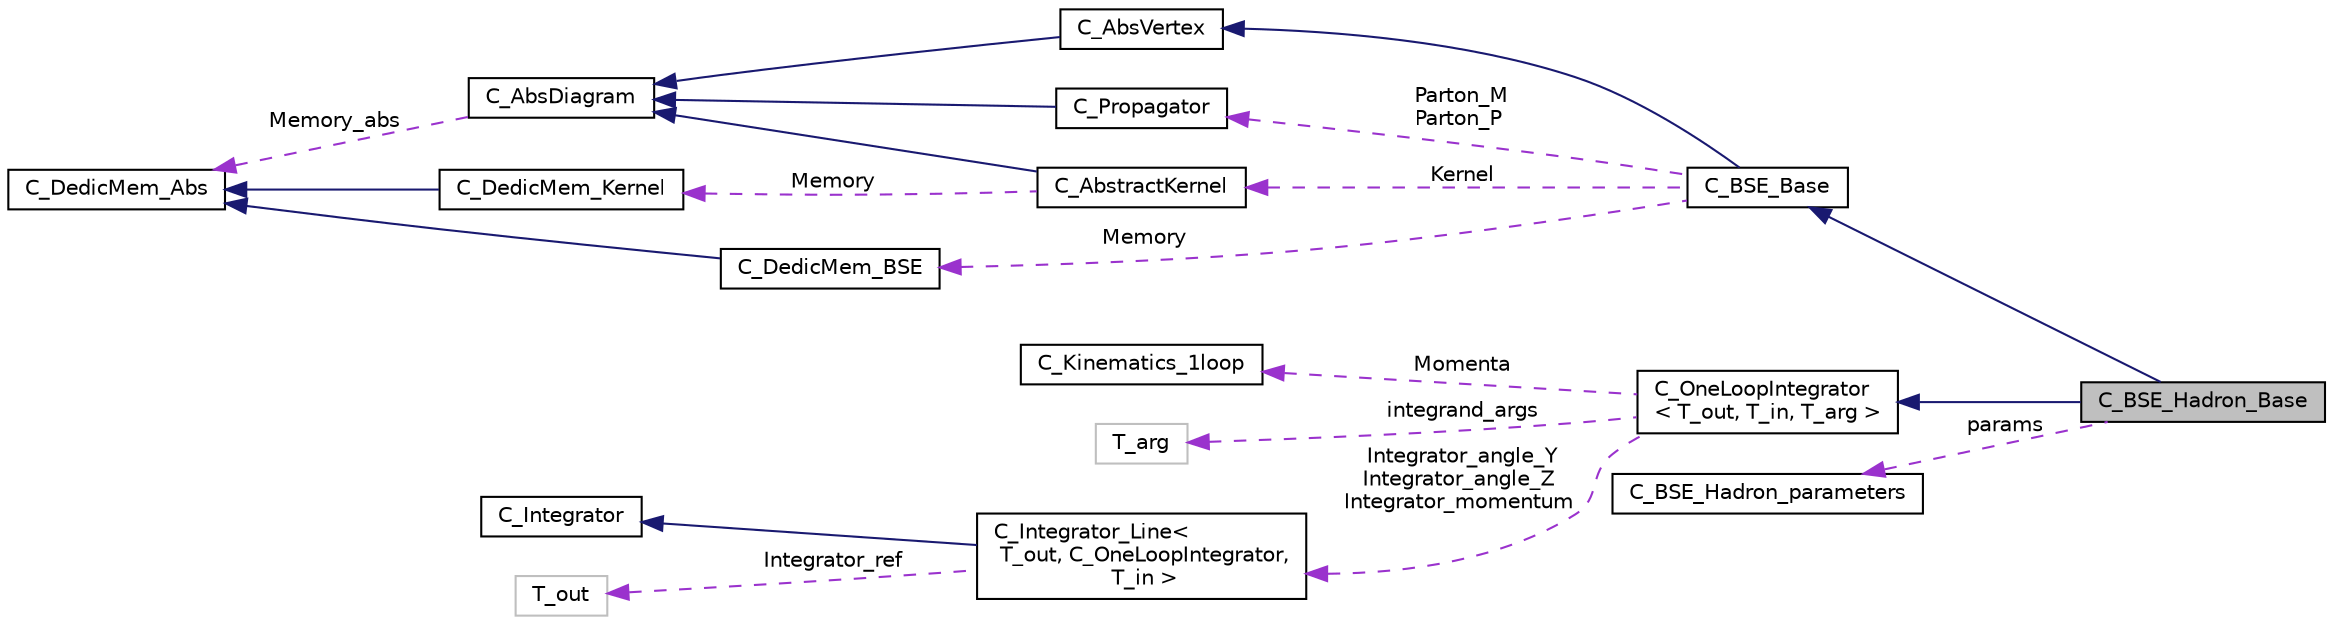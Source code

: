 digraph "C_BSE_Hadron_Base"
{
  edge [fontname="Helvetica",fontsize="10",labelfontname="Helvetica",labelfontsize="10"];
  node [fontname="Helvetica",fontsize="10",shape=record];
  rankdir="LR";
  Node1 [label="C_BSE_Hadron_Base",height=0.2,width=0.4,color="black", fillcolor="grey75", style="filled" fontcolor="black"];
  Node2 -> Node1 [dir="back",color="midnightblue",fontsize="10",style="solid"];
  Node2 [label="C_BSE_Base",height=0.2,width=0.4,color="black", fillcolor="white", style="filled",URL="$class_c___b_s_e___base.html"];
  Node3 -> Node2 [dir="back",color="midnightblue",fontsize="10",style="solid"];
  Node3 [label="C_AbsVertex",height=0.2,width=0.4,color="black", fillcolor="white", style="filled",URL="$class_c___abs_vertex.html"];
  Node4 -> Node3 [dir="back",color="midnightblue",fontsize="10",style="solid"];
  Node4 [label="C_AbsDiagram",height=0.2,width=0.4,color="black", fillcolor="white", style="filled",URL="$class_c___abs_diagram.html"];
  Node5 -> Node4 [dir="back",color="darkorchid3",fontsize="10",style="dashed",label=" Memory_abs" ];
  Node5 [label="C_DedicMem_Abs",height=0.2,width=0.4,color="black", fillcolor="white", style="filled",URL="$class_c___dedic_mem___abs.html"];
  Node6 -> Node2 [dir="back",color="darkorchid3",fontsize="10",style="dashed",label=" Parton_M\nParton_P" ];
  Node6 [label="C_Propagator",height=0.2,width=0.4,color="black", fillcolor="white", style="filled",URL="$class_c___propagator.html"];
  Node4 -> Node6 [dir="back",color="midnightblue",fontsize="10",style="solid"];
  Node7 -> Node2 [dir="back",color="darkorchid3",fontsize="10",style="dashed",label=" Kernel" ];
  Node7 [label="C_AbstractKernel",height=0.2,width=0.4,color="black", fillcolor="white", style="filled",URL="$class_c___abstract_kernel.html"];
  Node4 -> Node7 [dir="back",color="midnightblue",fontsize="10",style="solid"];
  Node8 -> Node7 [dir="back",color="darkorchid3",fontsize="10",style="dashed",label=" Memory" ];
  Node8 [label="C_DedicMem_Kernel",height=0.2,width=0.4,color="black", fillcolor="white", style="filled",URL="$class_c___dedic_mem___kernel.html"];
  Node5 -> Node8 [dir="back",color="midnightblue",fontsize="10",style="solid"];
  Node9 -> Node2 [dir="back",color="darkorchid3",fontsize="10",style="dashed",label=" Memory" ];
  Node9 [label="C_DedicMem_BSE",height=0.2,width=0.4,color="black", fillcolor="white", style="filled",URL="$class_c___dedic_mem___b_s_e.html"];
  Node5 -> Node9 [dir="back",color="midnightblue",fontsize="10",style="solid"];
  Node10 -> Node1 [dir="back",color="midnightblue",fontsize="10",style="solid"];
  Node10 [label="C_OneLoopIntegrator\l\< T_out, T_in, T_arg \>",height=0.2,width=0.4,color="black", fillcolor="white", style="filled",URL="$class_c___one_loop_integrator.html"];
  Node11 -> Node10 [dir="back",color="darkorchid3",fontsize="10",style="dashed",label=" Momenta" ];
  Node11 [label="C_Kinematics_1loop",height=0.2,width=0.4,color="black", fillcolor="white", style="filled",URL="$class_c___kinematics__1loop.html"];
  Node12 -> Node10 [dir="back",color="darkorchid3",fontsize="10",style="dashed",label=" integrand_args" ];
  Node12 [label="T_arg",height=0.2,width=0.4,color="grey75", fillcolor="white", style="filled"];
  Node13 -> Node10 [dir="back",color="darkorchid3",fontsize="10",style="dashed",label=" Integrator_angle_Y\nIntegrator_angle_Z\nIntegrator_momentum" ];
  Node13 [label="C_Integrator_Line\<\l T_out, C_OneLoopIntegrator,\l T_in \>",height=0.2,width=0.4,color="black", fillcolor="white", style="filled",URL="$class_c___integrator___line.html"];
  Node14 -> Node13 [dir="back",color="midnightblue",fontsize="10",style="solid"];
  Node14 [label="C_Integrator",height=0.2,width=0.4,color="black", fillcolor="white", style="filled",URL="$class_c___integrator.html"];
  Node15 -> Node13 [dir="back",color="darkorchid3",fontsize="10",style="dashed",label=" Integrator_ref" ];
  Node15 [label="T_out",height=0.2,width=0.4,color="grey75", fillcolor="white", style="filled"];
  Node16 -> Node1 [dir="back",color="darkorchid3",fontsize="10",style="dashed",label=" params" ];
  Node16 [label="C_BSE_Hadron_parameters",height=0.2,width=0.4,color="black", fillcolor="white", style="filled",URL="$class_c___b_s_e___hadron__parameters.html"];
}
